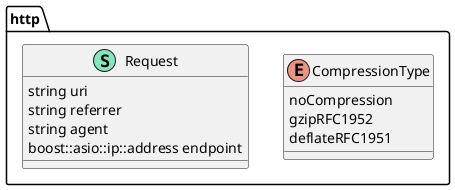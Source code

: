 @startuml

    ' CompressionType.h 

    enum http.CompressionType { 
        noCompression
        gzipRFC1952
        deflateRFC1951 
    }

    ' Reply.cpp
    '     Already in Include

    ' Request
    class http.Request <<(S,#83e6bc)>> {
        string uri
        string referrer
        string agent
        boost::asio::ip::address endpoint
    }
@enduml